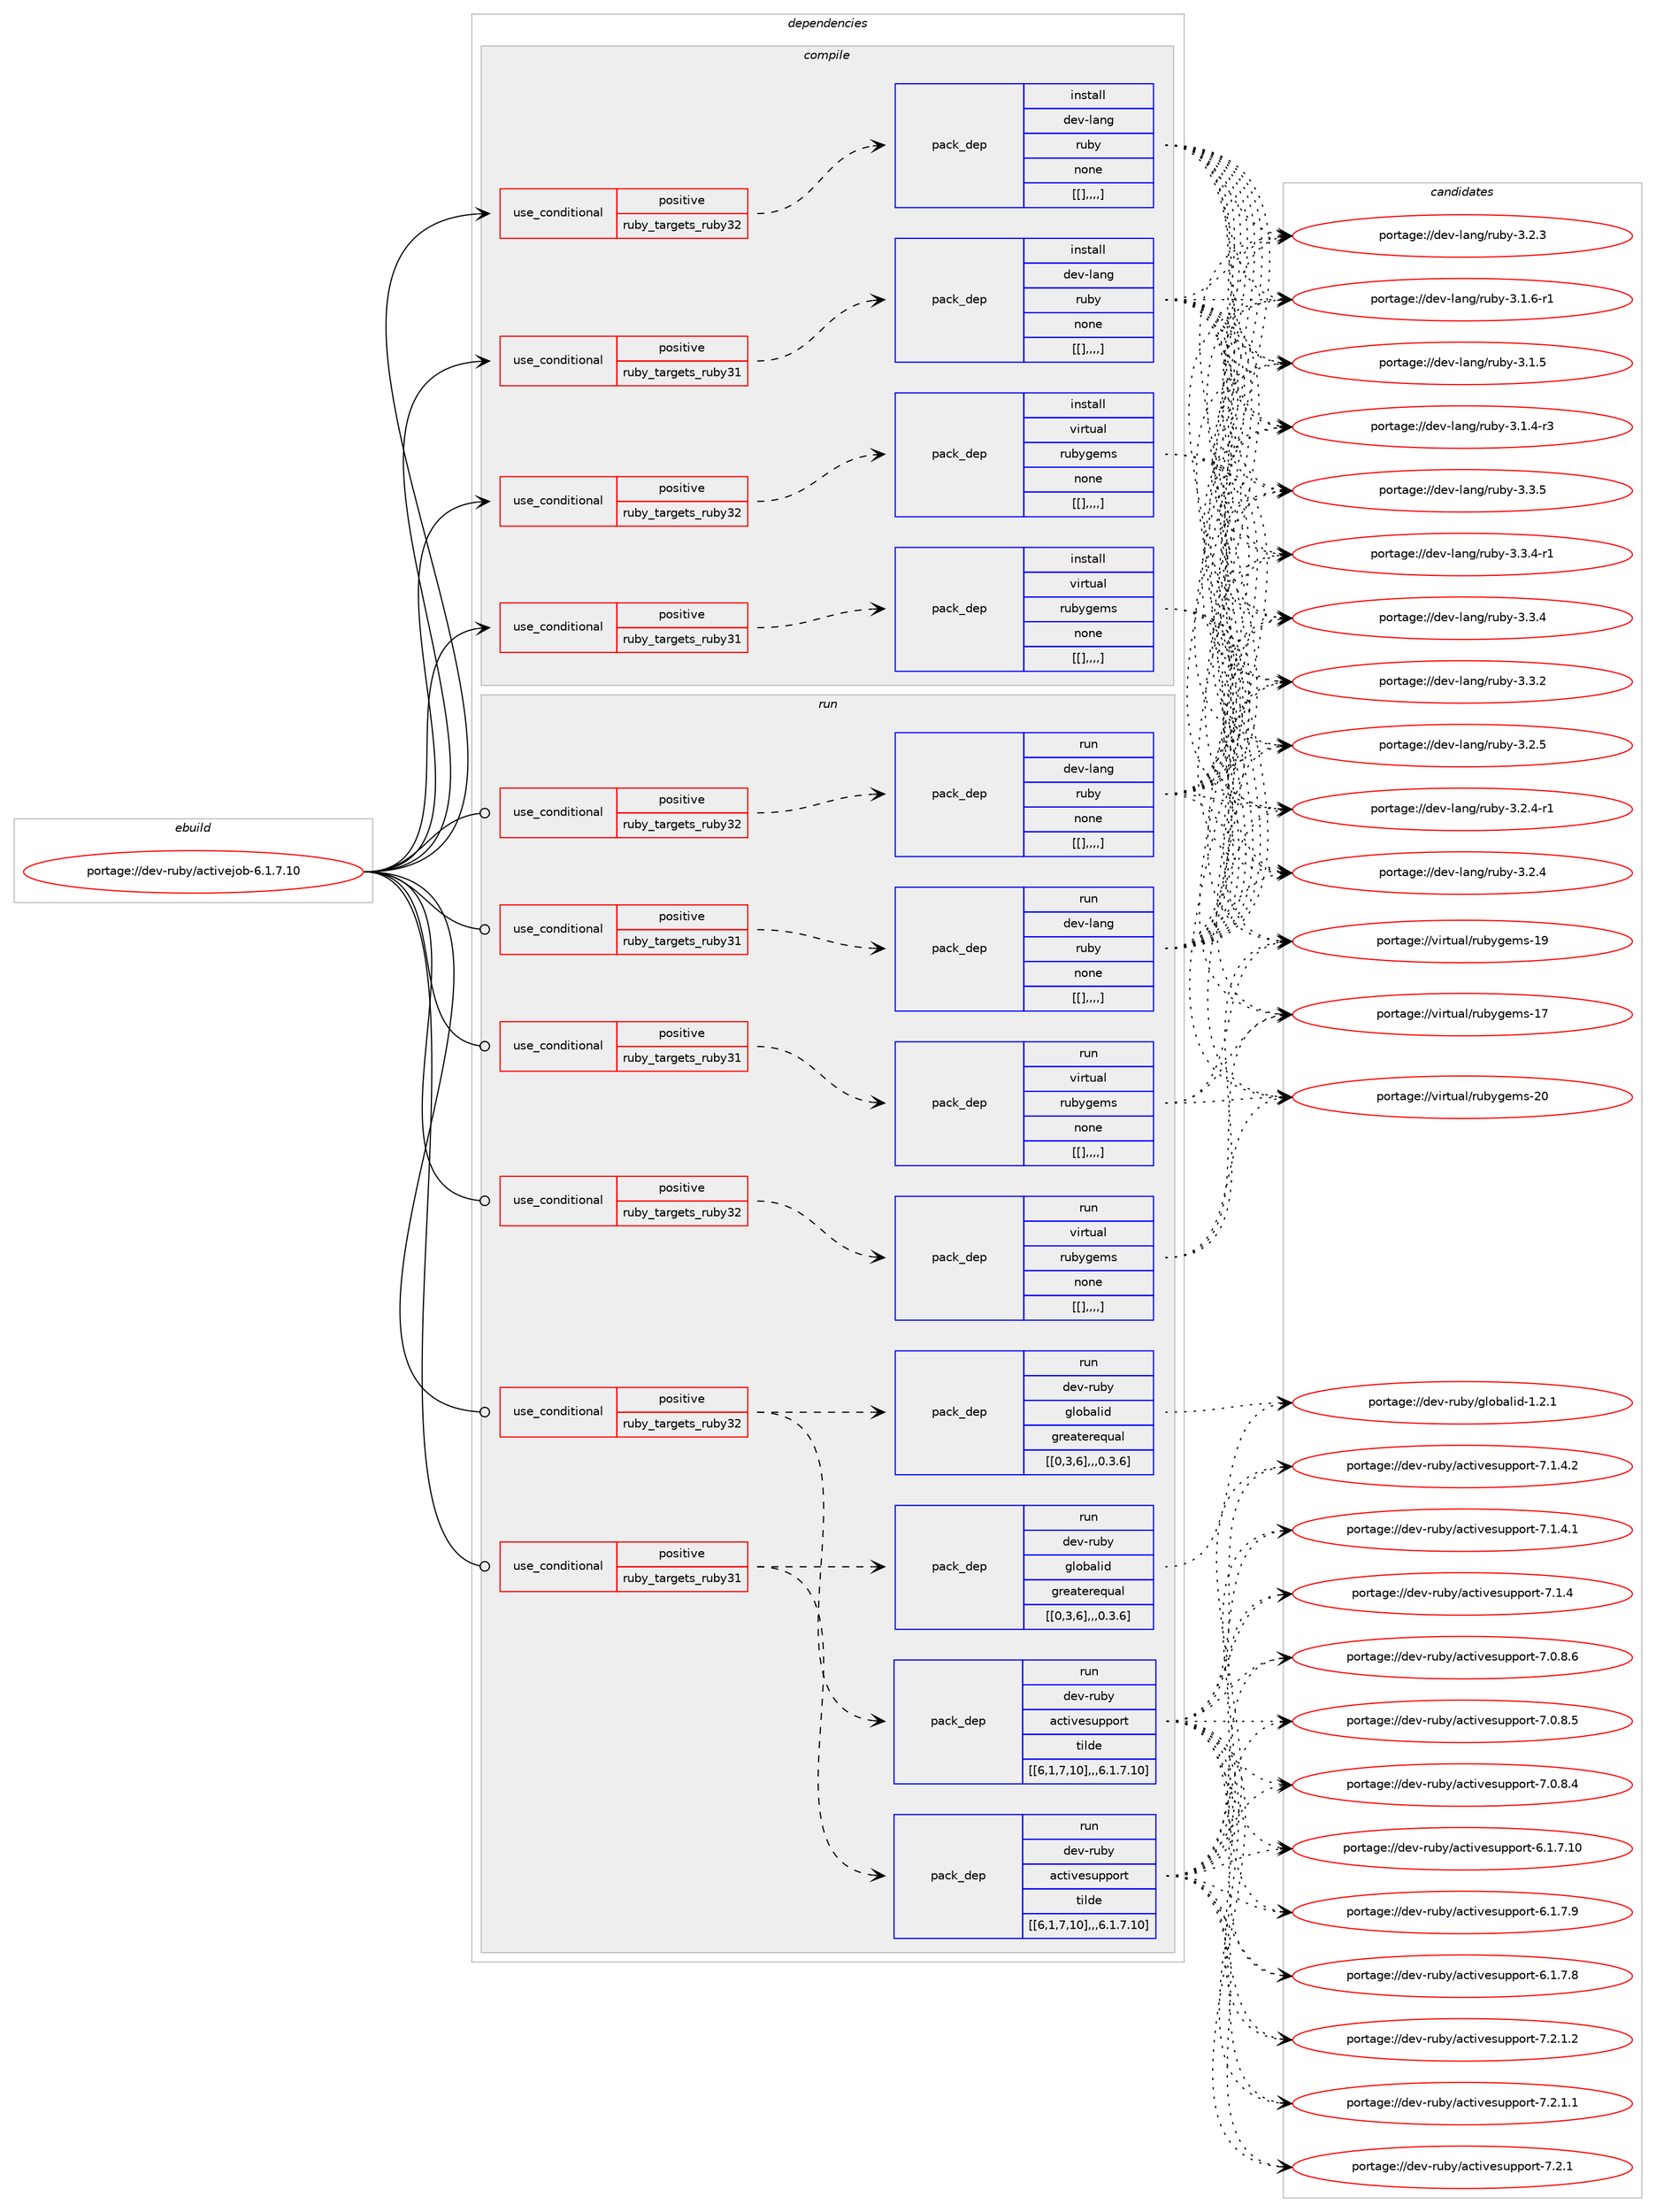 digraph prolog {

# *************
# Graph options
# *************

newrank=true;
concentrate=true;
compound=true;
graph [rankdir=LR,fontname=Helvetica,fontsize=10,ranksep=1.5];#, ranksep=2.5, nodesep=0.2];
edge  [arrowhead=vee];
node  [fontname=Helvetica,fontsize=10];

# **********
# The ebuild
# **********

subgraph cluster_leftcol {
color=gray;
label=<<i>ebuild</i>>;
id [label="portage://dev-ruby/activejob-6.1.7.10", color=red, width=4, href="../dev-ruby/activejob-6.1.7.10.svg"];
}

# ****************
# The dependencies
# ****************

subgraph cluster_midcol {
color=gray;
label=<<i>dependencies</i>>;
subgraph cluster_compile {
fillcolor="#eeeeee";
style=filled;
label=<<i>compile</i>>;
subgraph cond47059 {
dependency183486 [label=<<TABLE BORDER="0" CELLBORDER="1" CELLSPACING="0" CELLPADDING="4"><TR><TD ROWSPAN="3" CELLPADDING="10">use_conditional</TD></TR><TR><TD>positive</TD></TR><TR><TD>ruby_targets_ruby31</TD></TR></TABLE>>, shape=none, color=red];
subgraph pack135081 {
dependency183504 [label=<<TABLE BORDER="0" CELLBORDER="1" CELLSPACING="0" CELLPADDING="4" WIDTH="220"><TR><TD ROWSPAN="6" CELLPADDING="30">pack_dep</TD></TR><TR><TD WIDTH="110">install</TD></TR><TR><TD>dev-lang</TD></TR><TR><TD>ruby</TD></TR><TR><TD>none</TD></TR><TR><TD>[[],,,,]</TD></TR></TABLE>>, shape=none, color=blue];
}
dependency183486:e -> dependency183504:w [weight=20,style="dashed",arrowhead="vee"];
}
id:e -> dependency183486:w [weight=20,style="solid",arrowhead="vee"];
subgraph cond47069 {
dependency183509 [label=<<TABLE BORDER="0" CELLBORDER="1" CELLSPACING="0" CELLPADDING="4"><TR><TD ROWSPAN="3" CELLPADDING="10">use_conditional</TD></TR><TR><TD>positive</TD></TR><TR><TD>ruby_targets_ruby31</TD></TR></TABLE>>, shape=none, color=red];
subgraph pack135087 {
dependency183530 [label=<<TABLE BORDER="0" CELLBORDER="1" CELLSPACING="0" CELLPADDING="4" WIDTH="220"><TR><TD ROWSPAN="6" CELLPADDING="30">pack_dep</TD></TR><TR><TD WIDTH="110">install</TD></TR><TR><TD>virtual</TD></TR><TR><TD>rubygems</TD></TR><TR><TD>none</TD></TR><TR><TD>[[],,,,]</TD></TR></TABLE>>, shape=none, color=blue];
}
dependency183509:e -> dependency183530:w [weight=20,style="dashed",arrowhead="vee"];
}
id:e -> dependency183509:w [weight=20,style="solid",arrowhead="vee"];
subgraph cond47074 {
dependency183569 [label=<<TABLE BORDER="0" CELLBORDER="1" CELLSPACING="0" CELLPADDING="4"><TR><TD ROWSPAN="3" CELLPADDING="10">use_conditional</TD></TR><TR><TD>positive</TD></TR><TR><TD>ruby_targets_ruby32</TD></TR></TABLE>>, shape=none, color=red];
subgraph pack135140 {
dependency183589 [label=<<TABLE BORDER="0" CELLBORDER="1" CELLSPACING="0" CELLPADDING="4" WIDTH="220"><TR><TD ROWSPAN="6" CELLPADDING="30">pack_dep</TD></TR><TR><TD WIDTH="110">install</TD></TR><TR><TD>dev-lang</TD></TR><TR><TD>ruby</TD></TR><TR><TD>none</TD></TR><TR><TD>[[],,,,]</TD></TR></TABLE>>, shape=none, color=blue];
}
dependency183569:e -> dependency183589:w [weight=20,style="dashed",arrowhead="vee"];
}
id:e -> dependency183569:w [weight=20,style="solid",arrowhead="vee"];
subgraph cond47093 {
dependency183633 [label=<<TABLE BORDER="0" CELLBORDER="1" CELLSPACING="0" CELLPADDING="4"><TR><TD ROWSPAN="3" CELLPADDING="10">use_conditional</TD></TR><TR><TD>positive</TD></TR><TR><TD>ruby_targets_ruby32</TD></TR></TABLE>>, shape=none, color=red];
subgraph pack135187 {
dependency183657 [label=<<TABLE BORDER="0" CELLBORDER="1" CELLSPACING="0" CELLPADDING="4" WIDTH="220"><TR><TD ROWSPAN="6" CELLPADDING="30">pack_dep</TD></TR><TR><TD WIDTH="110">install</TD></TR><TR><TD>virtual</TD></TR><TR><TD>rubygems</TD></TR><TR><TD>none</TD></TR><TR><TD>[[],,,,]</TD></TR></TABLE>>, shape=none, color=blue];
}
dependency183633:e -> dependency183657:w [weight=20,style="dashed",arrowhead="vee"];
}
id:e -> dependency183633:w [weight=20,style="solid",arrowhead="vee"];
}
subgraph cluster_compileandrun {
fillcolor="#eeeeee";
style=filled;
label=<<i>compile and run</i>>;
}
subgraph cluster_run {
fillcolor="#eeeeee";
style=filled;
label=<<i>run</i>>;
subgraph cond47110 {
dependency183681 [label=<<TABLE BORDER="0" CELLBORDER="1" CELLSPACING="0" CELLPADDING="4"><TR><TD ROWSPAN="3" CELLPADDING="10">use_conditional</TD></TR><TR><TD>positive</TD></TR><TR><TD>ruby_targets_ruby31</TD></TR></TABLE>>, shape=none, color=red];
subgraph pack135224 {
dependency183744 [label=<<TABLE BORDER="0" CELLBORDER="1" CELLSPACING="0" CELLPADDING="4" WIDTH="220"><TR><TD ROWSPAN="6" CELLPADDING="30">pack_dep</TD></TR><TR><TD WIDTH="110">run</TD></TR><TR><TD>dev-lang</TD></TR><TR><TD>ruby</TD></TR><TR><TD>none</TD></TR><TR><TD>[[],,,,]</TD></TR></TABLE>>, shape=none, color=blue];
}
dependency183681:e -> dependency183744:w [weight=20,style="dashed",arrowhead="vee"];
}
id:e -> dependency183681:w [weight=20,style="solid",arrowhead="odot"];
subgraph cond47157 {
dependency183806 [label=<<TABLE BORDER="0" CELLBORDER="1" CELLSPACING="0" CELLPADDING="4"><TR><TD ROWSPAN="3" CELLPADDING="10">use_conditional</TD></TR><TR><TD>positive</TD></TR><TR><TD>ruby_targets_ruby31</TD></TR></TABLE>>, shape=none, color=red];
subgraph pack135294 {
dependency183824 [label=<<TABLE BORDER="0" CELLBORDER="1" CELLSPACING="0" CELLPADDING="4" WIDTH="220"><TR><TD ROWSPAN="6" CELLPADDING="30">pack_dep</TD></TR><TR><TD WIDTH="110">run</TD></TR><TR><TD>dev-ruby</TD></TR><TR><TD>activesupport</TD></TR><TR><TD>tilde</TD></TR><TR><TD>[[6,1,7,10],,,6.1.7.10]</TD></TR></TABLE>>, shape=none, color=blue];
}
dependency183806:e -> dependency183824:w [weight=20,style="dashed",arrowhead="vee"];
subgraph pack135308 {
dependency183828 [label=<<TABLE BORDER="0" CELLBORDER="1" CELLSPACING="0" CELLPADDING="4" WIDTH="220"><TR><TD ROWSPAN="6" CELLPADDING="30">pack_dep</TD></TR><TR><TD WIDTH="110">run</TD></TR><TR><TD>dev-ruby</TD></TR><TR><TD>globalid</TD></TR><TR><TD>greaterequal</TD></TR><TR><TD>[[0,3,6],,,0.3.6]</TD></TR></TABLE>>, shape=none, color=blue];
}
dependency183806:e -> dependency183828:w [weight=20,style="dashed",arrowhead="vee"];
}
id:e -> dependency183806:w [weight=20,style="solid",arrowhead="odot"];
subgraph cond47168 {
dependency183881 [label=<<TABLE BORDER="0" CELLBORDER="1" CELLSPACING="0" CELLPADDING="4"><TR><TD ROWSPAN="3" CELLPADDING="10">use_conditional</TD></TR><TR><TD>positive</TD></TR><TR><TD>ruby_targets_ruby31</TD></TR></TABLE>>, shape=none, color=red];
subgraph pack135351 {
dependency183896 [label=<<TABLE BORDER="0" CELLBORDER="1" CELLSPACING="0" CELLPADDING="4" WIDTH="220"><TR><TD ROWSPAN="6" CELLPADDING="30">pack_dep</TD></TR><TR><TD WIDTH="110">run</TD></TR><TR><TD>virtual</TD></TR><TR><TD>rubygems</TD></TR><TR><TD>none</TD></TR><TR><TD>[[],,,,]</TD></TR></TABLE>>, shape=none, color=blue];
}
dependency183881:e -> dependency183896:w [weight=20,style="dashed",arrowhead="vee"];
}
id:e -> dependency183881:w [weight=20,style="solid",arrowhead="odot"];
subgraph cond47203 {
dependency183984 [label=<<TABLE BORDER="0" CELLBORDER="1" CELLSPACING="0" CELLPADDING="4"><TR><TD ROWSPAN="3" CELLPADDING="10">use_conditional</TD></TR><TR><TD>positive</TD></TR><TR><TD>ruby_targets_ruby32</TD></TR></TABLE>>, shape=none, color=red];
subgraph pack135412 {
dependency183987 [label=<<TABLE BORDER="0" CELLBORDER="1" CELLSPACING="0" CELLPADDING="4" WIDTH="220"><TR><TD ROWSPAN="6" CELLPADDING="30">pack_dep</TD></TR><TR><TD WIDTH="110">run</TD></TR><TR><TD>dev-lang</TD></TR><TR><TD>ruby</TD></TR><TR><TD>none</TD></TR><TR><TD>[[],,,,]</TD></TR></TABLE>>, shape=none, color=blue];
}
dependency183984:e -> dependency183987:w [weight=20,style="dashed",arrowhead="vee"];
}
id:e -> dependency183984:w [weight=20,style="solid",arrowhead="odot"];
subgraph cond47224 {
dependency184006 [label=<<TABLE BORDER="0" CELLBORDER="1" CELLSPACING="0" CELLPADDING="4"><TR><TD ROWSPAN="3" CELLPADDING="10">use_conditional</TD></TR><TR><TD>positive</TD></TR><TR><TD>ruby_targets_ruby32</TD></TR></TABLE>>, shape=none, color=red];
subgraph pack135424 {
dependency184007 [label=<<TABLE BORDER="0" CELLBORDER="1" CELLSPACING="0" CELLPADDING="4" WIDTH="220"><TR><TD ROWSPAN="6" CELLPADDING="30">pack_dep</TD></TR><TR><TD WIDTH="110">run</TD></TR><TR><TD>dev-ruby</TD></TR><TR><TD>activesupport</TD></TR><TR><TD>tilde</TD></TR><TR><TD>[[6,1,7,10],,,6.1.7.10]</TD></TR></TABLE>>, shape=none, color=blue];
}
dependency184006:e -> dependency184007:w [weight=20,style="dashed",arrowhead="vee"];
subgraph pack135426 {
dependency184039 [label=<<TABLE BORDER="0" CELLBORDER="1" CELLSPACING="0" CELLPADDING="4" WIDTH="220"><TR><TD ROWSPAN="6" CELLPADDING="30">pack_dep</TD></TR><TR><TD WIDTH="110">run</TD></TR><TR><TD>dev-ruby</TD></TR><TR><TD>globalid</TD></TR><TR><TD>greaterequal</TD></TR><TR><TD>[[0,3,6],,,0.3.6]</TD></TR></TABLE>>, shape=none, color=blue];
}
dependency184006:e -> dependency184039:w [weight=20,style="dashed",arrowhead="vee"];
}
id:e -> dependency184006:w [weight=20,style="solid",arrowhead="odot"];
subgraph cond47264 {
dependency184094 [label=<<TABLE BORDER="0" CELLBORDER="1" CELLSPACING="0" CELLPADDING="4"><TR><TD ROWSPAN="3" CELLPADDING="10">use_conditional</TD></TR><TR><TD>positive</TD></TR><TR><TD>ruby_targets_ruby32</TD></TR></TABLE>>, shape=none, color=red];
subgraph pack135516 {
dependency184162 [label=<<TABLE BORDER="0" CELLBORDER="1" CELLSPACING="0" CELLPADDING="4" WIDTH="220"><TR><TD ROWSPAN="6" CELLPADDING="30">pack_dep</TD></TR><TR><TD WIDTH="110">run</TD></TR><TR><TD>virtual</TD></TR><TR><TD>rubygems</TD></TR><TR><TD>none</TD></TR><TR><TD>[[],,,,]</TD></TR></TABLE>>, shape=none, color=blue];
}
dependency184094:e -> dependency184162:w [weight=20,style="dashed",arrowhead="vee"];
}
id:e -> dependency184094:w [weight=20,style="solid",arrowhead="odot"];
}
}

# **************
# The candidates
# **************

subgraph cluster_choices {
rank=same;
color=gray;
label=<<i>candidates</i>>;

subgraph choice134138 {
color=black;
nodesep=1;
choice10010111845108971101034711411798121455146514653 [label="portage://dev-lang/ruby-3.3.5", color=red, width=4,href="../dev-lang/ruby-3.3.5.svg"];
choice100101118451089711010347114117981214551465146524511449 [label="portage://dev-lang/ruby-3.3.4-r1", color=red, width=4,href="../dev-lang/ruby-3.3.4-r1.svg"];
choice10010111845108971101034711411798121455146514652 [label="portage://dev-lang/ruby-3.3.4", color=red, width=4,href="../dev-lang/ruby-3.3.4.svg"];
choice10010111845108971101034711411798121455146514650 [label="portage://dev-lang/ruby-3.3.2", color=red, width=4,href="../dev-lang/ruby-3.3.2.svg"];
choice10010111845108971101034711411798121455146504653 [label="portage://dev-lang/ruby-3.2.5", color=red, width=4,href="../dev-lang/ruby-3.2.5.svg"];
choice100101118451089711010347114117981214551465046524511449 [label="portage://dev-lang/ruby-3.2.4-r1", color=red, width=4,href="../dev-lang/ruby-3.2.4-r1.svg"];
choice10010111845108971101034711411798121455146504652 [label="portage://dev-lang/ruby-3.2.4", color=red, width=4,href="../dev-lang/ruby-3.2.4.svg"];
choice10010111845108971101034711411798121455146504651 [label="portage://dev-lang/ruby-3.2.3", color=red, width=4,href="../dev-lang/ruby-3.2.3.svg"];
choice100101118451089711010347114117981214551464946544511449 [label="portage://dev-lang/ruby-3.1.6-r1", color=red, width=4,href="../dev-lang/ruby-3.1.6-r1.svg"];
choice10010111845108971101034711411798121455146494653 [label="portage://dev-lang/ruby-3.1.5", color=red, width=4,href="../dev-lang/ruby-3.1.5.svg"];
choice100101118451089711010347114117981214551464946524511451 [label="portage://dev-lang/ruby-3.1.4-r3", color=red, width=4,href="../dev-lang/ruby-3.1.4-r3.svg"];
dependency183504:e -> choice10010111845108971101034711411798121455146514653:w [style=dotted,weight="100"];
dependency183504:e -> choice100101118451089711010347114117981214551465146524511449:w [style=dotted,weight="100"];
dependency183504:e -> choice10010111845108971101034711411798121455146514652:w [style=dotted,weight="100"];
dependency183504:e -> choice10010111845108971101034711411798121455146514650:w [style=dotted,weight="100"];
dependency183504:e -> choice10010111845108971101034711411798121455146504653:w [style=dotted,weight="100"];
dependency183504:e -> choice100101118451089711010347114117981214551465046524511449:w [style=dotted,weight="100"];
dependency183504:e -> choice10010111845108971101034711411798121455146504652:w [style=dotted,weight="100"];
dependency183504:e -> choice10010111845108971101034711411798121455146504651:w [style=dotted,weight="100"];
dependency183504:e -> choice100101118451089711010347114117981214551464946544511449:w [style=dotted,weight="100"];
dependency183504:e -> choice10010111845108971101034711411798121455146494653:w [style=dotted,weight="100"];
dependency183504:e -> choice100101118451089711010347114117981214551464946524511451:w [style=dotted,weight="100"];
}
subgraph choice134152 {
color=black;
nodesep=1;
choice118105114116117971084711411798121103101109115455048 [label="portage://virtual/rubygems-20", color=red, width=4,href="../virtual/rubygems-20.svg"];
choice118105114116117971084711411798121103101109115454957 [label="portage://virtual/rubygems-19", color=red, width=4,href="../virtual/rubygems-19.svg"];
choice118105114116117971084711411798121103101109115454955 [label="portage://virtual/rubygems-17", color=red, width=4,href="../virtual/rubygems-17.svg"];
dependency183530:e -> choice118105114116117971084711411798121103101109115455048:w [style=dotted,weight="100"];
dependency183530:e -> choice118105114116117971084711411798121103101109115454957:w [style=dotted,weight="100"];
dependency183530:e -> choice118105114116117971084711411798121103101109115454955:w [style=dotted,weight="100"];
}
subgraph choice134161 {
color=black;
nodesep=1;
choice10010111845108971101034711411798121455146514653 [label="portage://dev-lang/ruby-3.3.5", color=red, width=4,href="../dev-lang/ruby-3.3.5.svg"];
choice100101118451089711010347114117981214551465146524511449 [label="portage://dev-lang/ruby-3.3.4-r1", color=red, width=4,href="../dev-lang/ruby-3.3.4-r1.svg"];
choice10010111845108971101034711411798121455146514652 [label="portage://dev-lang/ruby-3.3.4", color=red, width=4,href="../dev-lang/ruby-3.3.4.svg"];
choice10010111845108971101034711411798121455146514650 [label="portage://dev-lang/ruby-3.3.2", color=red, width=4,href="../dev-lang/ruby-3.3.2.svg"];
choice10010111845108971101034711411798121455146504653 [label="portage://dev-lang/ruby-3.2.5", color=red, width=4,href="../dev-lang/ruby-3.2.5.svg"];
choice100101118451089711010347114117981214551465046524511449 [label="portage://dev-lang/ruby-3.2.4-r1", color=red, width=4,href="../dev-lang/ruby-3.2.4-r1.svg"];
choice10010111845108971101034711411798121455146504652 [label="portage://dev-lang/ruby-3.2.4", color=red, width=4,href="../dev-lang/ruby-3.2.4.svg"];
choice10010111845108971101034711411798121455146504651 [label="portage://dev-lang/ruby-3.2.3", color=red, width=4,href="../dev-lang/ruby-3.2.3.svg"];
choice100101118451089711010347114117981214551464946544511449 [label="portage://dev-lang/ruby-3.1.6-r1", color=red, width=4,href="../dev-lang/ruby-3.1.6-r1.svg"];
choice10010111845108971101034711411798121455146494653 [label="portage://dev-lang/ruby-3.1.5", color=red, width=4,href="../dev-lang/ruby-3.1.5.svg"];
choice100101118451089711010347114117981214551464946524511451 [label="portage://dev-lang/ruby-3.1.4-r3", color=red, width=4,href="../dev-lang/ruby-3.1.4-r3.svg"];
dependency183589:e -> choice10010111845108971101034711411798121455146514653:w [style=dotted,weight="100"];
dependency183589:e -> choice100101118451089711010347114117981214551465146524511449:w [style=dotted,weight="100"];
dependency183589:e -> choice10010111845108971101034711411798121455146514652:w [style=dotted,weight="100"];
dependency183589:e -> choice10010111845108971101034711411798121455146514650:w [style=dotted,weight="100"];
dependency183589:e -> choice10010111845108971101034711411798121455146504653:w [style=dotted,weight="100"];
dependency183589:e -> choice100101118451089711010347114117981214551465046524511449:w [style=dotted,weight="100"];
dependency183589:e -> choice10010111845108971101034711411798121455146504652:w [style=dotted,weight="100"];
dependency183589:e -> choice10010111845108971101034711411798121455146504651:w [style=dotted,weight="100"];
dependency183589:e -> choice100101118451089711010347114117981214551464946544511449:w [style=dotted,weight="100"];
dependency183589:e -> choice10010111845108971101034711411798121455146494653:w [style=dotted,weight="100"];
dependency183589:e -> choice100101118451089711010347114117981214551464946524511451:w [style=dotted,weight="100"];
}
subgraph choice134196 {
color=black;
nodesep=1;
choice118105114116117971084711411798121103101109115455048 [label="portage://virtual/rubygems-20", color=red, width=4,href="../virtual/rubygems-20.svg"];
choice118105114116117971084711411798121103101109115454957 [label="portage://virtual/rubygems-19", color=red, width=4,href="../virtual/rubygems-19.svg"];
choice118105114116117971084711411798121103101109115454955 [label="portage://virtual/rubygems-17", color=red, width=4,href="../virtual/rubygems-17.svg"];
dependency183657:e -> choice118105114116117971084711411798121103101109115455048:w [style=dotted,weight="100"];
dependency183657:e -> choice118105114116117971084711411798121103101109115454957:w [style=dotted,weight="100"];
dependency183657:e -> choice118105114116117971084711411798121103101109115454955:w [style=dotted,weight="100"];
}
subgraph choice134199 {
color=black;
nodesep=1;
choice10010111845108971101034711411798121455146514653 [label="portage://dev-lang/ruby-3.3.5", color=red, width=4,href="../dev-lang/ruby-3.3.5.svg"];
choice100101118451089711010347114117981214551465146524511449 [label="portage://dev-lang/ruby-3.3.4-r1", color=red, width=4,href="../dev-lang/ruby-3.3.4-r1.svg"];
choice10010111845108971101034711411798121455146514652 [label="portage://dev-lang/ruby-3.3.4", color=red, width=4,href="../dev-lang/ruby-3.3.4.svg"];
choice10010111845108971101034711411798121455146514650 [label="portage://dev-lang/ruby-3.3.2", color=red, width=4,href="../dev-lang/ruby-3.3.2.svg"];
choice10010111845108971101034711411798121455146504653 [label="portage://dev-lang/ruby-3.2.5", color=red, width=4,href="../dev-lang/ruby-3.2.5.svg"];
choice100101118451089711010347114117981214551465046524511449 [label="portage://dev-lang/ruby-3.2.4-r1", color=red, width=4,href="../dev-lang/ruby-3.2.4-r1.svg"];
choice10010111845108971101034711411798121455146504652 [label="portage://dev-lang/ruby-3.2.4", color=red, width=4,href="../dev-lang/ruby-3.2.4.svg"];
choice10010111845108971101034711411798121455146504651 [label="portage://dev-lang/ruby-3.2.3", color=red, width=4,href="../dev-lang/ruby-3.2.3.svg"];
choice100101118451089711010347114117981214551464946544511449 [label="portage://dev-lang/ruby-3.1.6-r1", color=red, width=4,href="../dev-lang/ruby-3.1.6-r1.svg"];
choice10010111845108971101034711411798121455146494653 [label="portage://dev-lang/ruby-3.1.5", color=red, width=4,href="../dev-lang/ruby-3.1.5.svg"];
choice100101118451089711010347114117981214551464946524511451 [label="portage://dev-lang/ruby-3.1.4-r3", color=red, width=4,href="../dev-lang/ruby-3.1.4-r3.svg"];
dependency183744:e -> choice10010111845108971101034711411798121455146514653:w [style=dotted,weight="100"];
dependency183744:e -> choice100101118451089711010347114117981214551465146524511449:w [style=dotted,weight="100"];
dependency183744:e -> choice10010111845108971101034711411798121455146514652:w [style=dotted,weight="100"];
dependency183744:e -> choice10010111845108971101034711411798121455146514650:w [style=dotted,weight="100"];
dependency183744:e -> choice10010111845108971101034711411798121455146504653:w [style=dotted,weight="100"];
dependency183744:e -> choice100101118451089711010347114117981214551465046524511449:w [style=dotted,weight="100"];
dependency183744:e -> choice10010111845108971101034711411798121455146504652:w [style=dotted,weight="100"];
dependency183744:e -> choice10010111845108971101034711411798121455146504651:w [style=dotted,weight="100"];
dependency183744:e -> choice100101118451089711010347114117981214551464946544511449:w [style=dotted,weight="100"];
dependency183744:e -> choice10010111845108971101034711411798121455146494653:w [style=dotted,weight="100"];
dependency183744:e -> choice100101118451089711010347114117981214551464946524511451:w [style=dotted,weight="100"];
}
subgraph choice134252 {
color=black;
nodesep=1;
choice10010111845114117981214797991161051181011151171121121111141164555465046494650 [label="portage://dev-ruby/activesupport-7.2.1.2", color=red, width=4,href="../dev-ruby/activesupport-7.2.1.2.svg"];
choice10010111845114117981214797991161051181011151171121121111141164555465046494649 [label="portage://dev-ruby/activesupport-7.2.1.1", color=red, width=4,href="../dev-ruby/activesupport-7.2.1.1.svg"];
choice1001011184511411798121479799116105118101115117112112111114116455546504649 [label="portage://dev-ruby/activesupport-7.2.1", color=red, width=4,href="../dev-ruby/activesupport-7.2.1.svg"];
choice10010111845114117981214797991161051181011151171121121111141164555464946524650 [label="portage://dev-ruby/activesupport-7.1.4.2", color=red, width=4,href="../dev-ruby/activesupport-7.1.4.2.svg"];
choice10010111845114117981214797991161051181011151171121121111141164555464946524649 [label="portage://dev-ruby/activesupport-7.1.4.1", color=red, width=4,href="../dev-ruby/activesupport-7.1.4.1.svg"];
choice1001011184511411798121479799116105118101115117112112111114116455546494652 [label="portage://dev-ruby/activesupport-7.1.4", color=red, width=4,href="../dev-ruby/activesupport-7.1.4.svg"];
choice10010111845114117981214797991161051181011151171121121111141164555464846564654 [label="portage://dev-ruby/activesupport-7.0.8.6", color=red, width=4,href="../dev-ruby/activesupport-7.0.8.6.svg"];
choice10010111845114117981214797991161051181011151171121121111141164555464846564653 [label="portage://dev-ruby/activesupport-7.0.8.5", color=red, width=4,href="../dev-ruby/activesupport-7.0.8.5.svg"];
choice10010111845114117981214797991161051181011151171121121111141164555464846564652 [label="portage://dev-ruby/activesupport-7.0.8.4", color=red, width=4,href="../dev-ruby/activesupport-7.0.8.4.svg"];
choice1001011184511411798121479799116105118101115117112112111114116455446494655464948 [label="portage://dev-ruby/activesupport-6.1.7.10", color=red, width=4,href="../dev-ruby/activesupport-6.1.7.10.svg"];
choice10010111845114117981214797991161051181011151171121121111141164554464946554657 [label="portage://dev-ruby/activesupport-6.1.7.9", color=red, width=4,href="../dev-ruby/activesupport-6.1.7.9.svg"];
choice10010111845114117981214797991161051181011151171121121111141164554464946554656 [label="portage://dev-ruby/activesupport-6.1.7.8", color=red, width=4,href="../dev-ruby/activesupport-6.1.7.8.svg"];
dependency183824:e -> choice10010111845114117981214797991161051181011151171121121111141164555465046494650:w [style=dotted,weight="100"];
dependency183824:e -> choice10010111845114117981214797991161051181011151171121121111141164555465046494649:w [style=dotted,weight="100"];
dependency183824:e -> choice1001011184511411798121479799116105118101115117112112111114116455546504649:w [style=dotted,weight="100"];
dependency183824:e -> choice10010111845114117981214797991161051181011151171121121111141164555464946524650:w [style=dotted,weight="100"];
dependency183824:e -> choice10010111845114117981214797991161051181011151171121121111141164555464946524649:w [style=dotted,weight="100"];
dependency183824:e -> choice1001011184511411798121479799116105118101115117112112111114116455546494652:w [style=dotted,weight="100"];
dependency183824:e -> choice10010111845114117981214797991161051181011151171121121111141164555464846564654:w [style=dotted,weight="100"];
dependency183824:e -> choice10010111845114117981214797991161051181011151171121121111141164555464846564653:w [style=dotted,weight="100"];
dependency183824:e -> choice10010111845114117981214797991161051181011151171121121111141164555464846564652:w [style=dotted,weight="100"];
dependency183824:e -> choice1001011184511411798121479799116105118101115117112112111114116455446494655464948:w [style=dotted,weight="100"];
dependency183824:e -> choice10010111845114117981214797991161051181011151171121121111141164554464946554657:w [style=dotted,weight="100"];
dependency183824:e -> choice10010111845114117981214797991161051181011151171121121111141164554464946554656:w [style=dotted,weight="100"];
}
subgraph choice134269 {
color=black;
nodesep=1;
choice1001011184511411798121471031081119897108105100454946504649 [label="portage://dev-ruby/globalid-1.2.1", color=red, width=4,href="../dev-ruby/globalid-1.2.1.svg"];
dependency183828:e -> choice1001011184511411798121471031081119897108105100454946504649:w [style=dotted,weight="100"];
}
subgraph choice134273 {
color=black;
nodesep=1;
choice118105114116117971084711411798121103101109115455048 [label="portage://virtual/rubygems-20", color=red, width=4,href="../virtual/rubygems-20.svg"];
choice118105114116117971084711411798121103101109115454957 [label="portage://virtual/rubygems-19", color=red, width=4,href="../virtual/rubygems-19.svg"];
choice118105114116117971084711411798121103101109115454955 [label="portage://virtual/rubygems-17", color=red, width=4,href="../virtual/rubygems-17.svg"];
dependency183896:e -> choice118105114116117971084711411798121103101109115455048:w [style=dotted,weight="100"];
dependency183896:e -> choice118105114116117971084711411798121103101109115454957:w [style=dotted,weight="100"];
dependency183896:e -> choice118105114116117971084711411798121103101109115454955:w [style=dotted,weight="100"];
}
subgraph choice134284 {
color=black;
nodesep=1;
choice10010111845108971101034711411798121455146514653 [label="portage://dev-lang/ruby-3.3.5", color=red, width=4,href="../dev-lang/ruby-3.3.5.svg"];
choice100101118451089711010347114117981214551465146524511449 [label="portage://dev-lang/ruby-3.3.4-r1", color=red, width=4,href="../dev-lang/ruby-3.3.4-r1.svg"];
choice10010111845108971101034711411798121455146514652 [label="portage://dev-lang/ruby-3.3.4", color=red, width=4,href="../dev-lang/ruby-3.3.4.svg"];
choice10010111845108971101034711411798121455146514650 [label="portage://dev-lang/ruby-3.3.2", color=red, width=4,href="../dev-lang/ruby-3.3.2.svg"];
choice10010111845108971101034711411798121455146504653 [label="portage://dev-lang/ruby-3.2.5", color=red, width=4,href="../dev-lang/ruby-3.2.5.svg"];
choice100101118451089711010347114117981214551465046524511449 [label="portage://dev-lang/ruby-3.2.4-r1", color=red, width=4,href="../dev-lang/ruby-3.2.4-r1.svg"];
choice10010111845108971101034711411798121455146504652 [label="portage://dev-lang/ruby-3.2.4", color=red, width=4,href="../dev-lang/ruby-3.2.4.svg"];
choice10010111845108971101034711411798121455146504651 [label="portage://dev-lang/ruby-3.2.3", color=red, width=4,href="../dev-lang/ruby-3.2.3.svg"];
choice100101118451089711010347114117981214551464946544511449 [label="portage://dev-lang/ruby-3.1.6-r1", color=red, width=4,href="../dev-lang/ruby-3.1.6-r1.svg"];
choice10010111845108971101034711411798121455146494653 [label="portage://dev-lang/ruby-3.1.5", color=red, width=4,href="../dev-lang/ruby-3.1.5.svg"];
choice100101118451089711010347114117981214551464946524511451 [label="portage://dev-lang/ruby-3.1.4-r3", color=red, width=4,href="../dev-lang/ruby-3.1.4-r3.svg"];
dependency183987:e -> choice10010111845108971101034711411798121455146514653:w [style=dotted,weight="100"];
dependency183987:e -> choice100101118451089711010347114117981214551465146524511449:w [style=dotted,weight="100"];
dependency183987:e -> choice10010111845108971101034711411798121455146514652:w [style=dotted,weight="100"];
dependency183987:e -> choice10010111845108971101034711411798121455146514650:w [style=dotted,weight="100"];
dependency183987:e -> choice10010111845108971101034711411798121455146504653:w [style=dotted,weight="100"];
dependency183987:e -> choice100101118451089711010347114117981214551465046524511449:w [style=dotted,weight="100"];
dependency183987:e -> choice10010111845108971101034711411798121455146504652:w [style=dotted,weight="100"];
dependency183987:e -> choice10010111845108971101034711411798121455146504651:w [style=dotted,weight="100"];
dependency183987:e -> choice100101118451089711010347114117981214551464946544511449:w [style=dotted,weight="100"];
dependency183987:e -> choice10010111845108971101034711411798121455146494653:w [style=dotted,weight="100"];
dependency183987:e -> choice100101118451089711010347114117981214551464946524511451:w [style=dotted,weight="100"];
}
subgraph choice134402 {
color=black;
nodesep=1;
choice10010111845114117981214797991161051181011151171121121111141164555465046494650 [label="portage://dev-ruby/activesupport-7.2.1.2", color=red, width=4,href="../dev-ruby/activesupport-7.2.1.2.svg"];
choice10010111845114117981214797991161051181011151171121121111141164555465046494649 [label="portage://dev-ruby/activesupport-7.2.1.1", color=red, width=4,href="../dev-ruby/activesupport-7.2.1.1.svg"];
choice1001011184511411798121479799116105118101115117112112111114116455546504649 [label="portage://dev-ruby/activesupport-7.2.1", color=red, width=4,href="../dev-ruby/activesupport-7.2.1.svg"];
choice10010111845114117981214797991161051181011151171121121111141164555464946524650 [label="portage://dev-ruby/activesupport-7.1.4.2", color=red, width=4,href="../dev-ruby/activesupport-7.1.4.2.svg"];
choice10010111845114117981214797991161051181011151171121121111141164555464946524649 [label="portage://dev-ruby/activesupport-7.1.4.1", color=red, width=4,href="../dev-ruby/activesupport-7.1.4.1.svg"];
choice1001011184511411798121479799116105118101115117112112111114116455546494652 [label="portage://dev-ruby/activesupport-7.1.4", color=red, width=4,href="../dev-ruby/activesupport-7.1.4.svg"];
choice10010111845114117981214797991161051181011151171121121111141164555464846564654 [label="portage://dev-ruby/activesupport-7.0.8.6", color=red, width=4,href="../dev-ruby/activesupport-7.0.8.6.svg"];
choice10010111845114117981214797991161051181011151171121121111141164555464846564653 [label="portage://dev-ruby/activesupport-7.0.8.5", color=red, width=4,href="../dev-ruby/activesupport-7.0.8.5.svg"];
choice10010111845114117981214797991161051181011151171121121111141164555464846564652 [label="portage://dev-ruby/activesupport-7.0.8.4", color=red, width=4,href="../dev-ruby/activesupport-7.0.8.4.svg"];
choice1001011184511411798121479799116105118101115117112112111114116455446494655464948 [label="portage://dev-ruby/activesupport-6.1.7.10", color=red, width=4,href="../dev-ruby/activesupport-6.1.7.10.svg"];
choice10010111845114117981214797991161051181011151171121121111141164554464946554657 [label="portage://dev-ruby/activesupport-6.1.7.9", color=red, width=4,href="../dev-ruby/activesupport-6.1.7.9.svg"];
choice10010111845114117981214797991161051181011151171121121111141164554464946554656 [label="portage://dev-ruby/activesupport-6.1.7.8", color=red, width=4,href="../dev-ruby/activesupport-6.1.7.8.svg"];
dependency184007:e -> choice10010111845114117981214797991161051181011151171121121111141164555465046494650:w [style=dotted,weight="100"];
dependency184007:e -> choice10010111845114117981214797991161051181011151171121121111141164555465046494649:w [style=dotted,weight="100"];
dependency184007:e -> choice1001011184511411798121479799116105118101115117112112111114116455546504649:w [style=dotted,weight="100"];
dependency184007:e -> choice10010111845114117981214797991161051181011151171121121111141164555464946524650:w [style=dotted,weight="100"];
dependency184007:e -> choice10010111845114117981214797991161051181011151171121121111141164555464946524649:w [style=dotted,weight="100"];
dependency184007:e -> choice1001011184511411798121479799116105118101115117112112111114116455546494652:w [style=dotted,weight="100"];
dependency184007:e -> choice10010111845114117981214797991161051181011151171121121111141164555464846564654:w [style=dotted,weight="100"];
dependency184007:e -> choice10010111845114117981214797991161051181011151171121121111141164555464846564653:w [style=dotted,weight="100"];
dependency184007:e -> choice10010111845114117981214797991161051181011151171121121111141164555464846564652:w [style=dotted,weight="100"];
dependency184007:e -> choice1001011184511411798121479799116105118101115117112112111114116455446494655464948:w [style=dotted,weight="100"];
dependency184007:e -> choice10010111845114117981214797991161051181011151171121121111141164554464946554657:w [style=dotted,weight="100"];
dependency184007:e -> choice10010111845114117981214797991161051181011151171121121111141164554464946554656:w [style=dotted,weight="100"];
}
subgraph choice134491 {
color=black;
nodesep=1;
choice1001011184511411798121471031081119897108105100454946504649 [label="portage://dev-ruby/globalid-1.2.1", color=red, width=4,href="../dev-ruby/globalid-1.2.1.svg"];
dependency184039:e -> choice1001011184511411798121471031081119897108105100454946504649:w [style=dotted,weight="100"];
}
subgraph choice134516 {
color=black;
nodesep=1;
choice118105114116117971084711411798121103101109115455048 [label="portage://virtual/rubygems-20", color=red, width=4,href="../virtual/rubygems-20.svg"];
choice118105114116117971084711411798121103101109115454957 [label="portage://virtual/rubygems-19", color=red, width=4,href="../virtual/rubygems-19.svg"];
choice118105114116117971084711411798121103101109115454955 [label="portage://virtual/rubygems-17", color=red, width=4,href="../virtual/rubygems-17.svg"];
dependency184162:e -> choice118105114116117971084711411798121103101109115455048:w [style=dotted,weight="100"];
dependency184162:e -> choice118105114116117971084711411798121103101109115454957:w [style=dotted,weight="100"];
dependency184162:e -> choice118105114116117971084711411798121103101109115454955:w [style=dotted,weight="100"];
}
}

}
